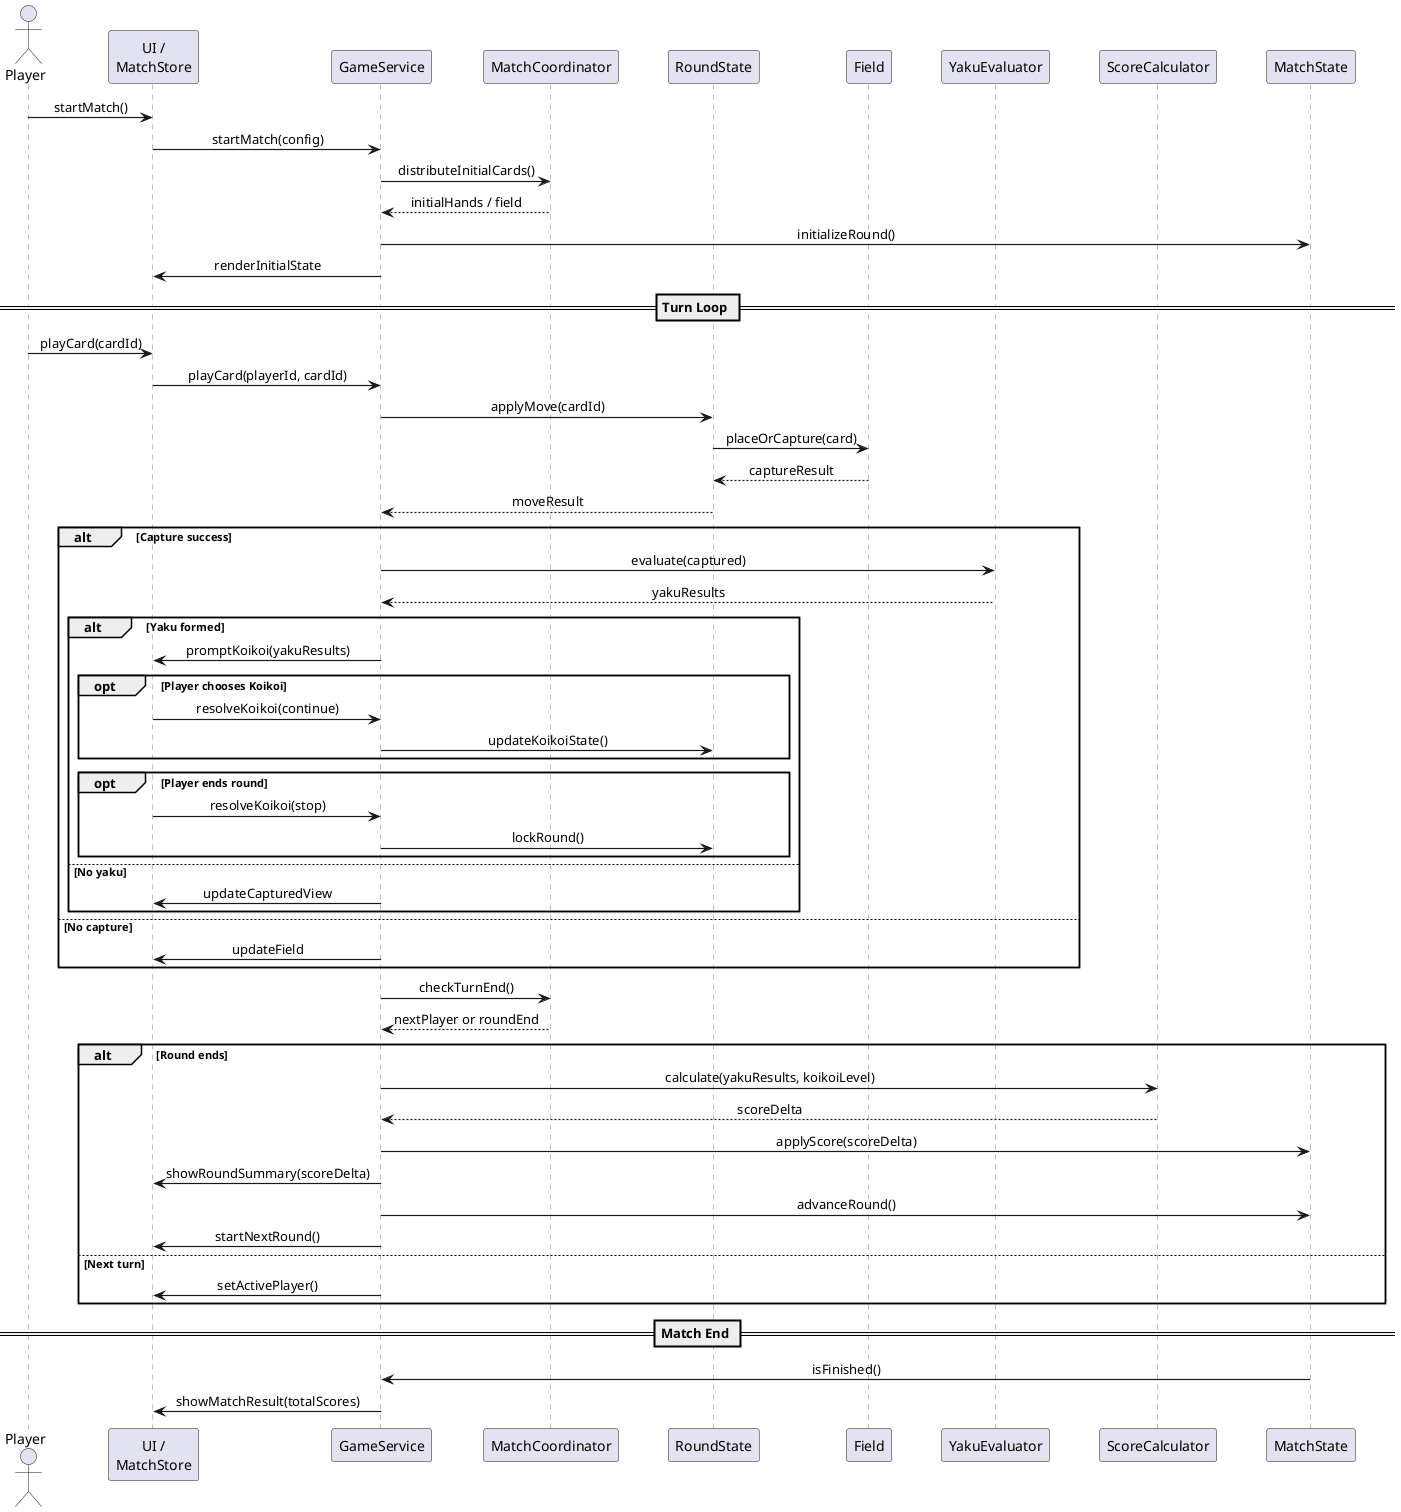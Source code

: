 @startuml GameFlow
skinparam backgroundColor #ffffff
skinparam defaultTextAlignment center
skinparam participantPadding 20
skinparam shadowing false
skinparam ArrowThickness 1.2
skinparam SequenceLifeLineBorderColor #777777
skinparam SequenceLifeLineBackgroundColor #f9f9f9

actor Player as P
participant "UI /\nMatchStore" as UI
participant GameService as GS
participant MatchCoordinator as MC
participant RoundState as RS
participant Field as FD
participant YakuEvaluator as YE
participant ScoreCalculator as SC
participant MatchState as MS

P -> UI : startMatch()
UI -> GS : startMatch(config)
GS -> MC : distributeInitialCards()
MC --> GS : initialHands / field
GS -> MS : initializeRound()
GS -> UI : renderInitialState

== Turn Loop ==
P -> UI : playCard(cardId)
UI -> GS : playCard(playerId, cardId)
GS -> RS : applyMove(cardId)
RS -> FD : placeOrCapture(card)
FD --> RS : captureResult
RS --> GS : moveResult

alt Capture success
  GS -> YE : evaluate(captured)
  YE --> GS : yakuResults
  alt Yaku formed
    GS -> UI : promptKoikoi(yakuResults)
    opt Player chooses Koikoi
      UI -> GS : resolveKoikoi(continue)
      GS -> RS : updateKoikoiState()
    end
    opt Player ends round
      UI -> GS : resolveKoikoi(stop)
      GS -> RS : lockRound()
    end
  else No yaku
    GS -> UI : updateCapturedView
  end
else No capture
  GS -> UI : updateField
end

GS -> MC : checkTurnEnd()
MC --> GS : nextPlayer or roundEnd

alt Round ends
  GS -> SC : calculate(yakuResults, koikoiLevel)
  SC --> GS : scoreDelta
  GS -> MS : applyScore(scoreDelta)
  GS -> UI : showRoundSummary(scoreDelta)
  GS -> MS : advanceRound()
  GS -> UI : startNextRound()
else Next turn
  GS -> UI : setActivePlayer()
end

== Match End ==
MS -> GS : isFinished()
GS -> UI : showMatchResult(totalScores)
@enduml
